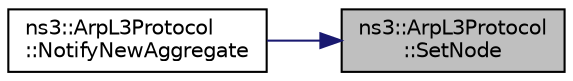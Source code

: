 digraph "ns3::ArpL3Protocol::SetNode"
{
 // LATEX_PDF_SIZE
  edge [fontname="Helvetica",fontsize="10",labelfontname="Helvetica",labelfontsize="10"];
  node [fontname="Helvetica",fontsize="10",shape=record];
  rankdir="RL";
  Node1 [label="ns3::ArpL3Protocol\l::SetNode",height=0.2,width=0.4,color="black", fillcolor="grey75", style="filled", fontcolor="black",tooltip="Set the node the ARP L3 protocol is associated with."];
  Node1 -> Node2 [dir="back",color="midnightblue",fontsize="10",style="solid",fontname="Helvetica"];
  Node2 [label="ns3::ArpL3Protocol\l::NotifyNewAggregate",height=0.2,width=0.4,color="black", fillcolor="white", style="filled",URL="$classns3_1_1_arp_l3_protocol.html#a6c0bd0b14a514f5abd0b0eff34020283",tooltip="Notify all Objects aggregated to this one of a new Object being aggregated."];
}
